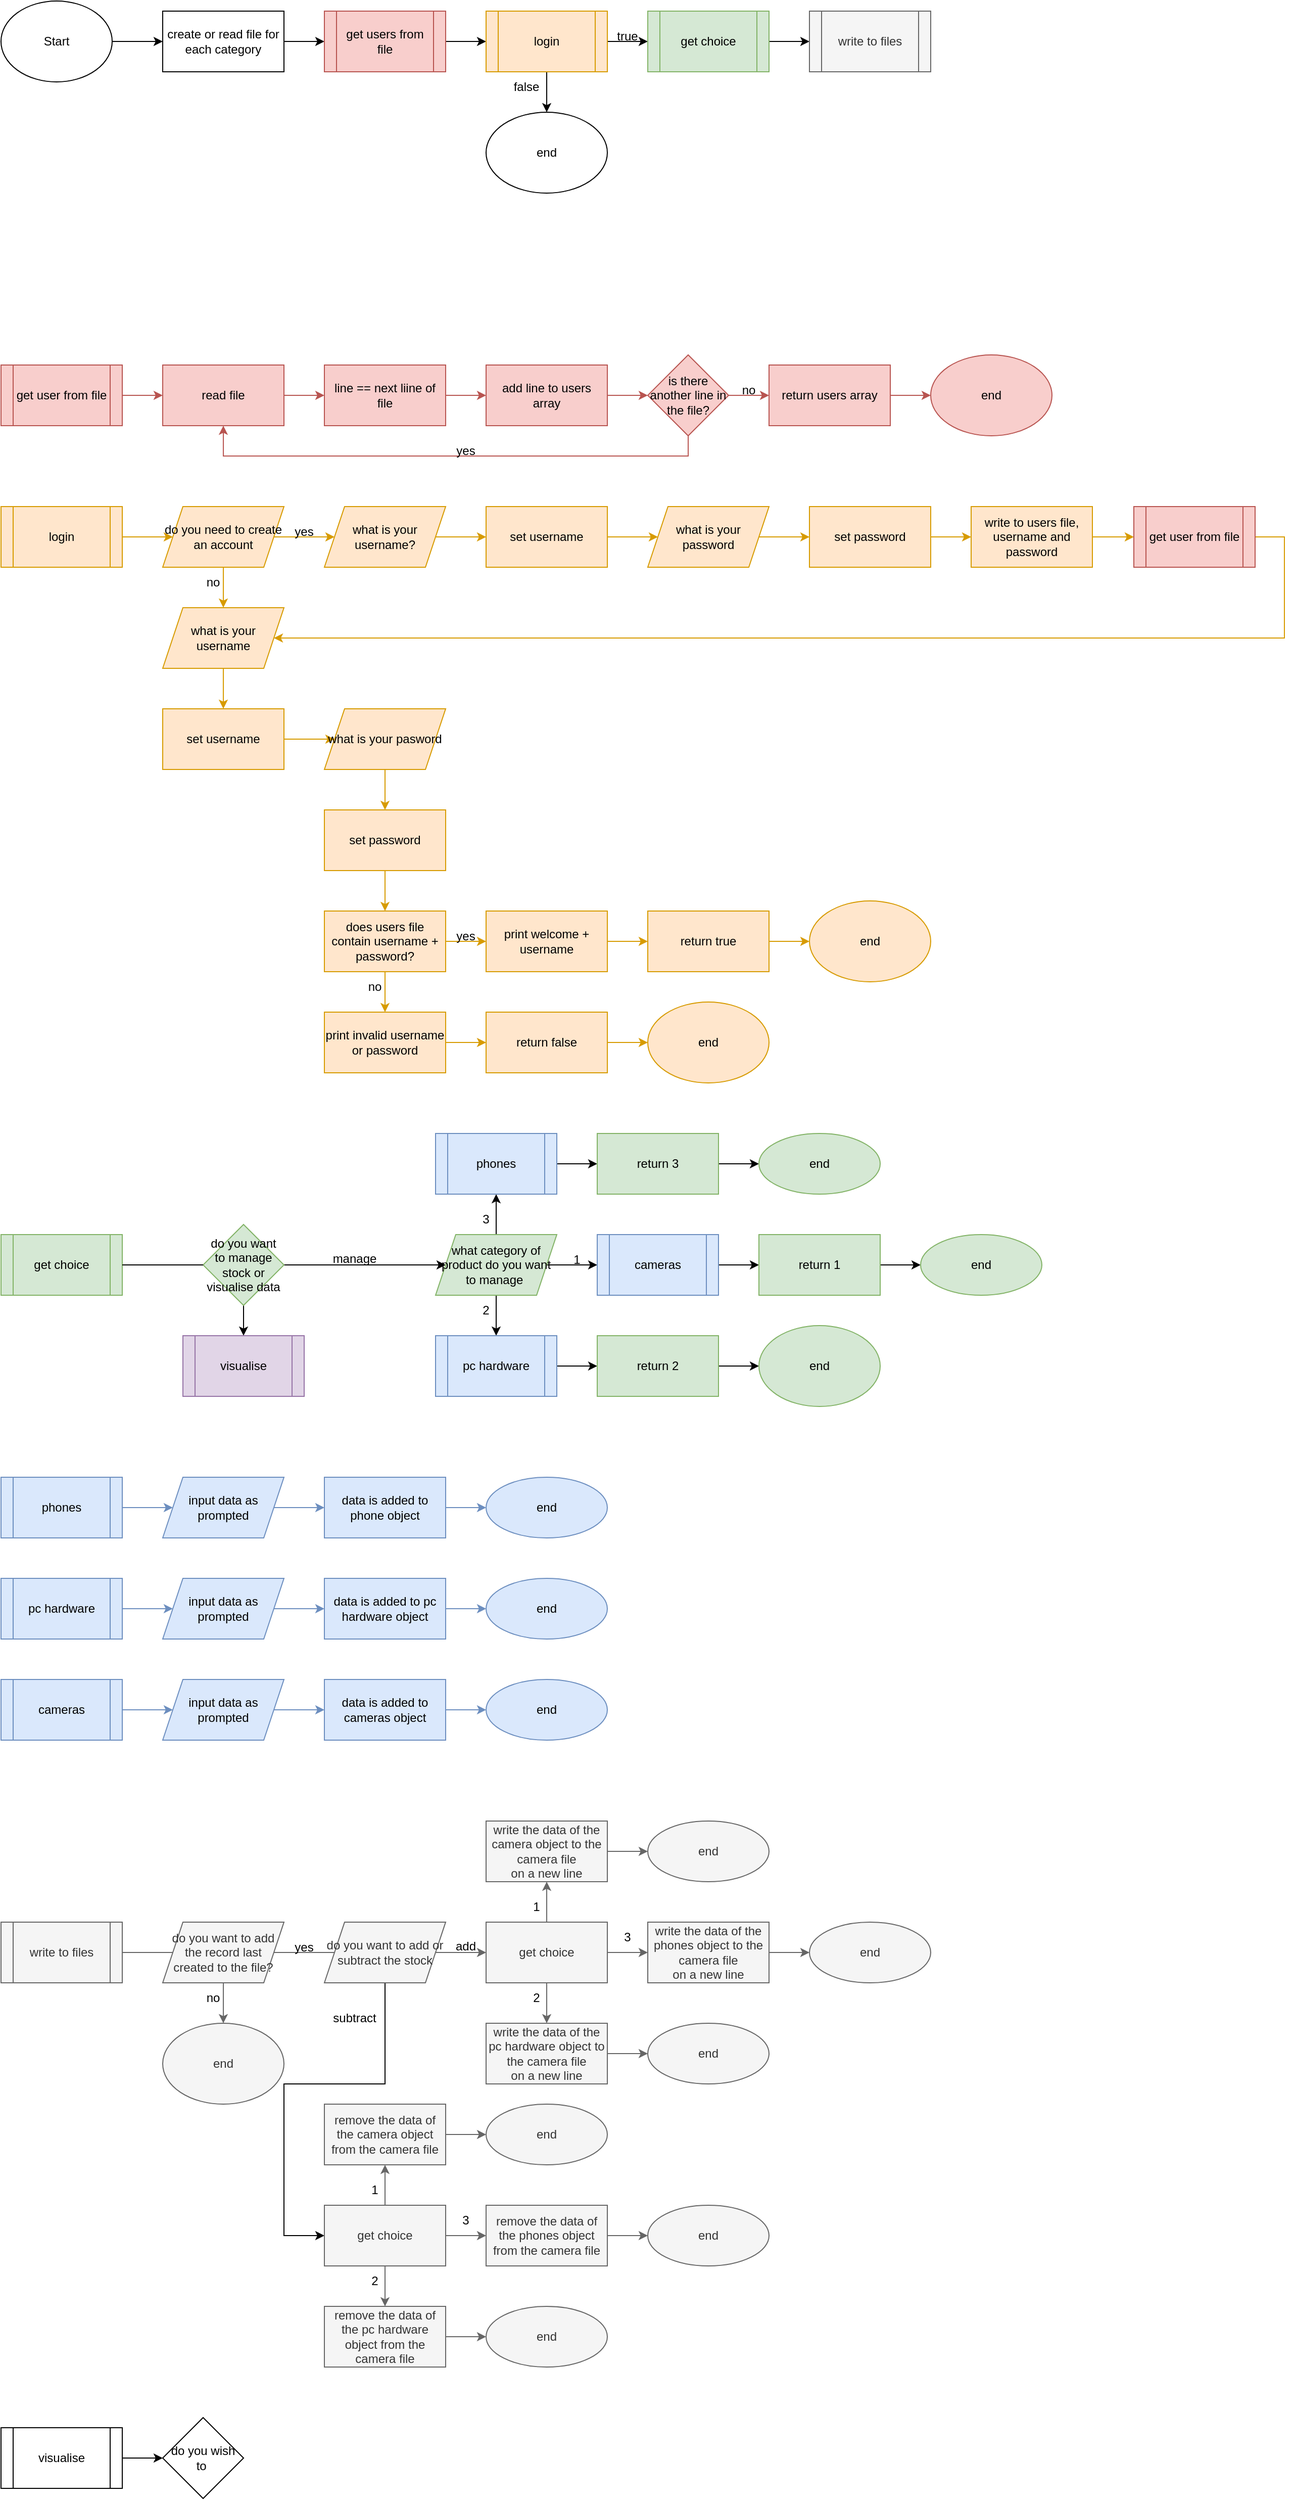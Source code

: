 <mxfile version="18.0.8" type="github">
  <diagram id="C5RBs43oDa-KdzZeNtuy" name="Page-1">
    <mxGraphModel dx="1778" dy="921" grid="1" gridSize="10" guides="1" tooltips="1" connect="1" arrows="1" fold="1" page="1" pageScale="1" pageWidth="827" pageHeight="1169" math="0" shadow="0">
      <root>
        <mxCell id="WIyWlLk6GJQsqaUBKTNV-0" />
        <mxCell id="WIyWlLk6GJQsqaUBKTNV-1" parent="WIyWlLk6GJQsqaUBKTNV-0" />
        <mxCell id="VI_tDkUgzW6t_YD8F6Dv-2" style="edgeStyle=orthogonalEdgeStyle;rounded=0;orthogonalLoop=1;jettySize=auto;html=1;entryX=0;entryY=0.5;entryDx=0;entryDy=0;" parent="WIyWlLk6GJQsqaUBKTNV-1" source="VI_tDkUgzW6t_YD8F6Dv-0" target="VI_tDkUgzW6t_YD8F6Dv-1" edge="1">
          <mxGeometry relative="1" as="geometry" />
        </mxCell>
        <mxCell id="VI_tDkUgzW6t_YD8F6Dv-0" value="Start" style="ellipse;whiteSpace=wrap;html=1;" parent="WIyWlLk6GJQsqaUBKTNV-1" vertex="1">
          <mxGeometry width="110" height="80" as="geometry" />
        </mxCell>
        <mxCell id="VI_tDkUgzW6t_YD8F6Dv-4" style="edgeStyle=orthogonalEdgeStyle;rounded=0;orthogonalLoop=1;jettySize=auto;html=1;exitX=1;exitY=0.5;exitDx=0;exitDy=0;entryX=0;entryY=0.5;entryDx=0;entryDy=0;" parent="WIyWlLk6GJQsqaUBKTNV-1" source="VI_tDkUgzW6t_YD8F6Dv-1" target="VI_tDkUgzW6t_YD8F6Dv-3" edge="1">
          <mxGeometry relative="1" as="geometry" />
        </mxCell>
        <mxCell id="VI_tDkUgzW6t_YD8F6Dv-1" value="create or read file for each category" style="rounded=0;whiteSpace=wrap;html=1;" parent="WIyWlLk6GJQsqaUBKTNV-1" vertex="1">
          <mxGeometry x="160" y="10" width="120" height="60" as="geometry" />
        </mxCell>
        <mxCell id="VI_tDkUgzW6t_YD8F6Dv-25" style="edgeStyle=orthogonalEdgeStyle;rounded=0;orthogonalLoop=1;jettySize=auto;html=1;exitX=1;exitY=0.5;exitDx=0;exitDy=0;entryX=0;entryY=0.5;entryDx=0;entryDy=0;" parent="WIyWlLk6GJQsqaUBKTNV-1" source="VI_tDkUgzW6t_YD8F6Dv-3" target="VI_tDkUgzW6t_YD8F6Dv-24" edge="1">
          <mxGeometry relative="1" as="geometry" />
        </mxCell>
        <mxCell id="VI_tDkUgzW6t_YD8F6Dv-3" value="get users from file" style="shape=process;whiteSpace=wrap;html=1;backgroundOutline=1;fillColor=#f8cecc;strokeColor=#b85450;" parent="WIyWlLk6GJQsqaUBKTNV-1" vertex="1">
          <mxGeometry x="320" y="10" width="120" height="60" as="geometry" />
        </mxCell>
        <mxCell id="VI_tDkUgzW6t_YD8F6Dv-7" style="edgeStyle=orthogonalEdgeStyle;rounded=0;orthogonalLoop=1;jettySize=auto;html=1;exitX=1;exitY=0.5;exitDx=0;exitDy=0;entryX=0;entryY=0.5;entryDx=0;entryDy=0;fillColor=#f8cecc;strokeColor=#b85450;" parent="WIyWlLk6GJQsqaUBKTNV-1" source="VI_tDkUgzW6t_YD8F6Dv-5" target="VI_tDkUgzW6t_YD8F6Dv-6" edge="1">
          <mxGeometry relative="1" as="geometry" />
        </mxCell>
        <mxCell id="VI_tDkUgzW6t_YD8F6Dv-5" value="get user from file" style="shape=process;whiteSpace=wrap;html=1;backgroundOutline=1;fillColor=#f8cecc;strokeColor=#b85450;" parent="WIyWlLk6GJQsqaUBKTNV-1" vertex="1">
          <mxGeometry y="360" width="120" height="60" as="geometry" />
        </mxCell>
        <mxCell id="VI_tDkUgzW6t_YD8F6Dv-9" style="edgeStyle=orthogonalEdgeStyle;rounded=0;orthogonalLoop=1;jettySize=auto;html=1;exitX=1;exitY=0.5;exitDx=0;exitDy=0;entryX=0;entryY=0.5;entryDx=0;entryDy=0;fillColor=#f8cecc;strokeColor=#b85450;" parent="WIyWlLk6GJQsqaUBKTNV-1" source="VI_tDkUgzW6t_YD8F6Dv-6" target="VI_tDkUgzW6t_YD8F6Dv-8" edge="1">
          <mxGeometry relative="1" as="geometry" />
        </mxCell>
        <mxCell id="VI_tDkUgzW6t_YD8F6Dv-6" value="read file" style="rounded=0;whiteSpace=wrap;html=1;fillColor=#f8cecc;strokeColor=#b85450;" parent="WIyWlLk6GJQsqaUBKTNV-1" vertex="1">
          <mxGeometry x="160" y="360" width="120" height="60" as="geometry" />
        </mxCell>
        <mxCell id="VI_tDkUgzW6t_YD8F6Dv-11" style="edgeStyle=orthogonalEdgeStyle;rounded=0;orthogonalLoop=1;jettySize=auto;html=1;exitX=1;exitY=0.5;exitDx=0;exitDy=0;entryX=0;entryY=0.5;entryDx=0;entryDy=0;fillColor=#f8cecc;strokeColor=#b85450;" parent="WIyWlLk6GJQsqaUBKTNV-1" source="VI_tDkUgzW6t_YD8F6Dv-8" target="VI_tDkUgzW6t_YD8F6Dv-10" edge="1">
          <mxGeometry relative="1" as="geometry" />
        </mxCell>
        <mxCell id="VI_tDkUgzW6t_YD8F6Dv-8" value="line == next liine of file" style="rounded=0;whiteSpace=wrap;html=1;fillColor=#f8cecc;strokeColor=#b85450;" parent="WIyWlLk6GJQsqaUBKTNV-1" vertex="1">
          <mxGeometry x="320" y="360" width="120" height="60" as="geometry" />
        </mxCell>
        <mxCell id="VI_tDkUgzW6t_YD8F6Dv-13" style="edgeStyle=orthogonalEdgeStyle;rounded=0;orthogonalLoop=1;jettySize=auto;html=1;exitX=1;exitY=0.5;exitDx=0;exitDy=0;fillColor=#f8cecc;strokeColor=#b85450;" parent="WIyWlLk6GJQsqaUBKTNV-1" source="VI_tDkUgzW6t_YD8F6Dv-10" target="VI_tDkUgzW6t_YD8F6Dv-12" edge="1">
          <mxGeometry relative="1" as="geometry" />
        </mxCell>
        <mxCell id="VI_tDkUgzW6t_YD8F6Dv-10" value="add line to users array" style="rounded=0;whiteSpace=wrap;html=1;fillColor=#f8cecc;strokeColor=#b85450;" parent="WIyWlLk6GJQsqaUBKTNV-1" vertex="1">
          <mxGeometry x="480" y="360" width="120" height="60" as="geometry" />
        </mxCell>
        <mxCell id="VI_tDkUgzW6t_YD8F6Dv-15" style="edgeStyle=orthogonalEdgeStyle;rounded=0;orthogonalLoop=1;jettySize=auto;html=1;exitX=0.5;exitY=1;exitDx=0;exitDy=0;entryX=0.5;entryY=1;entryDx=0;entryDy=0;fillColor=#f8cecc;strokeColor=#b85450;" parent="WIyWlLk6GJQsqaUBKTNV-1" source="VI_tDkUgzW6t_YD8F6Dv-12" target="VI_tDkUgzW6t_YD8F6Dv-6" edge="1">
          <mxGeometry relative="1" as="geometry" />
        </mxCell>
        <mxCell id="VI_tDkUgzW6t_YD8F6Dv-20" style="edgeStyle=orthogonalEdgeStyle;rounded=0;orthogonalLoop=1;jettySize=auto;html=1;entryX=0;entryY=0.5;entryDx=0;entryDy=0;fillColor=#f8cecc;strokeColor=#b85450;" parent="WIyWlLk6GJQsqaUBKTNV-1" source="VI_tDkUgzW6t_YD8F6Dv-12" target="VI_tDkUgzW6t_YD8F6Dv-19" edge="1">
          <mxGeometry relative="1" as="geometry" />
        </mxCell>
        <mxCell id="VI_tDkUgzW6t_YD8F6Dv-12" value="is there another line in the file?" style="rhombus;whiteSpace=wrap;html=1;fillColor=#f8cecc;strokeColor=#b85450;" parent="WIyWlLk6GJQsqaUBKTNV-1" vertex="1">
          <mxGeometry x="640" y="350" width="80" height="80" as="geometry" />
        </mxCell>
        <mxCell id="VI_tDkUgzW6t_YD8F6Dv-16" value="yes" style="text;html=1;align=center;verticalAlign=middle;whiteSpace=wrap;rounded=0;" parent="WIyWlLk6GJQsqaUBKTNV-1" vertex="1">
          <mxGeometry x="430" y="430" width="60" height="30" as="geometry" />
        </mxCell>
        <mxCell id="VI_tDkUgzW6t_YD8F6Dv-22" style="edgeStyle=orthogonalEdgeStyle;rounded=0;orthogonalLoop=1;jettySize=auto;html=1;exitX=1;exitY=0.5;exitDx=0;exitDy=0;entryX=0;entryY=0.5;entryDx=0;entryDy=0;fillColor=#f8cecc;strokeColor=#b85450;" parent="WIyWlLk6GJQsqaUBKTNV-1" source="VI_tDkUgzW6t_YD8F6Dv-19" target="VI_tDkUgzW6t_YD8F6Dv-21" edge="1">
          <mxGeometry relative="1" as="geometry" />
        </mxCell>
        <mxCell id="VI_tDkUgzW6t_YD8F6Dv-19" value="return users array" style="rounded=0;whiteSpace=wrap;html=1;fillColor=#f8cecc;strokeColor=#b85450;" parent="WIyWlLk6GJQsqaUBKTNV-1" vertex="1">
          <mxGeometry x="760" y="360" width="120" height="60" as="geometry" />
        </mxCell>
        <mxCell id="VI_tDkUgzW6t_YD8F6Dv-21" value="end" style="ellipse;whiteSpace=wrap;html=1;fillColor=#f8cecc;strokeColor=#b85450;" parent="WIyWlLk6GJQsqaUBKTNV-1" vertex="1">
          <mxGeometry x="920" y="350" width="120" height="80" as="geometry" />
        </mxCell>
        <mxCell id="VI_tDkUgzW6t_YD8F6Dv-23" value="no" style="text;html=1;align=center;verticalAlign=middle;whiteSpace=wrap;rounded=0;" parent="WIyWlLk6GJQsqaUBKTNV-1" vertex="1">
          <mxGeometry x="710" y="370" width="60" height="30" as="geometry" />
        </mxCell>
        <mxCell id="VI_tDkUgzW6t_YD8F6Dv-73" value="" style="edgeStyle=orthogonalEdgeStyle;rounded=0;orthogonalLoop=1;jettySize=auto;html=1;" parent="WIyWlLk6GJQsqaUBKTNV-1" source="VI_tDkUgzW6t_YD8F6Dv-24" target="VI_tDkUgzW6t_YD8F6Dv-72" edge="1">
          <mxGeometry relative="1" as="geometry" />
        </mxCell>
        <mxCell id="VI_tDkUgzW6t_YD8F6Dv-76" value="" style="edgeStyle=orthogonalEdgeStyle;rounded=0;orthogonalLoop=1;jettySize=auto;html=1;" parent="WIyWlLk6GJQsqaUBKTNV-1" source="VI_tDkUgzW6t_YD8F6Dv-24" target="VI_tDkUgzW6t_YD8F6Dv-75" edge="1">
          <mxGeometry relative="1" as="geometry" />
        </mxCell>
        <mxCell id="VI_tDkUgzW6t_YD8F6Dv-24" value="login" style="shape=process;whiteSpace=wrap;html=1;backgroundOutline=1;fillColor=#ffe6cc;strokeColor=#d79b00;" parent="WIyWlLk6GJQsqaUBKTNV-1" vertex="1">
          <mxGeometry x="480" y="10" width="120" height="60" as="geometry" />
        </mxCell>
        <mxCell id="VI_tDkUgzW6t_YD8F6Dv-28" style="edgeStyle=orthogonalEdgeStyle;rounded=0;orthogonalLoop=1;jettySize=auto;html=1;exitX=1;exitY=0.5;exitDx=0;exitDy=0;fillColor=#ffe6cc;strokeColor=#d79b00;" parent="WIyWlLk6GJQsqaUBKTNV-1" source="VI_tDkUgzW6t_YD8F6Dv-26" target="VI_tDkUgzW6t_YD8F6Dv-27" edge="1">
          <mxGeometry relative="1" as="geometry" />
        </mxCell>
        <mxCell id="VI_tDkUgzW6t_YD8F6Dv-26" value="login" style="shape=process;whiteSpace=wrap;html=1;backgroundOutline=1;fillColor=#ffe6cc;strokeColor=#d79b00;" parent="WIyWlLk6GJQsqaUBKTNV-1" vertex="1">
          <mxGeometry y="500" width="120" height="60" as="geometry" />
        </mxCell>
        <mxCell id="VI_tDkUgzW6t_YD8F6Dv-31" style="edgeStyle=orthogonalEdgeStyle;rounded=0;orthogonalLoop=1;jettySize=auto;html=1;exitX=1;exitY=0.5;exitDx=0;exitDy=0;fillColor=#ffe6cc;strokeColor=#d79b00;" parent="WIyWlLk6GJQsqaUBKTNV-1" source="VI_tDkUgzW6t_YD8F6Dv-27" target="VI_tDkUgzW6t_YD8F6Dv-30" edge="1">
          <mxGeometry relative="1" as="geometry" />
        </mxCell>
        <mxCell id="VI_tDkUgzW6t_YD8F6Dv-47" value="" style="edgeStyle=orthogonalEdgeStyle;rounded=0;orthogonalLoop=1;jettySize=auto;html=1;fillColor=#ffe6cc;strokeColor=#d79b00;" parent="WIyWlLk6GJQsqaUBKTNV-1" source="VI_tDkUgzW6t_YD8F6Dv-27" target="VI_tDkUgzW6t_YD8F6Dv-46" edge="1">
          <mxGeometry relative="1" as="geometry" />
        </mxCell>
        <mxCell id="VI_tDkUgzW6t_YD8F6Dv-27" value="do you need to create an account" style="shape=parallelogram;perimeter=parallelogramPerimeter;whiteSpace=wrap;html=1;fixedSize=1;fillColor=#ffe6cc;strokeColor=#d79b00;" parent="WIyWlLk6GJQsqaUBKTNV-1" vertex="1">
          <mxGeometry x="160" y="500" width="120" height="60" as="geometry" />
        </mxCell>
        <mxCell id="VI_tDkUgzW6t_YD8F6Dv-33" style="edgeStyle=orthogonalEdgeStyle;rounded=0;orthogonalLoop=1;jettySize=auto;html=1;exitX=1;exitY=0.5;exitDx=0;exitDy=0;entryX=0;entryY=0.5;entryDx=0;entryDy=0;fillColor=#ffe6cc;strokeColor=#d79b00;" parent="WIyWlLk6GJQsqaUBKTNV-1" source="VI_tDkUgzW6t_YD8F6Dv-30" target="VI_tDkUgzW6t_YD8F6Dv-32" edge="1">
          <mxGeometry relative="1" as="geometry" />
        </mxCell>
        <mxCell id="VI_tDkUgzW6t_YD8F6Dv-30" value="what is your username?" style="shape=parallelogram;perimeter=parallelogramPerimeter;whiteSpace=wrap;html=1;fixedSize=1;fillColor=#ffe6cc;strokeColor=#d79b00;" parent="WIyWlLk6GJQsqaUBKTNV-1" vertex="1">
          <mxGeometry x="320" y="500" width="120" height="60" as="geometry" />
        </mxCell>
        <mxCell id="VI_tDkUgzW6t_YD8F6Dv-35" style="edgeStyle=orthogonalEdgeStyle;rounded=0;orthogonalLoop=1;jettySize=auto;html=1;exitX=1;exitY=0.5;exitDx=0;exitDy=0;fillColor=#ffe6cc;strokeColor=#d79b00;" parent="WIyWlLk6GJQsqaUBKTNV-1" source="VI_tDkUgzW6t_YD8F6Dv-32" target="VI_tDkUgzW6t_YD8F6Dv-34" edge="1">
          <mxGeometry relative="1" as="geometry" />
        </mxCell>
        <mxCell id="VI_tDkUgzW6t_YD8F6Dv-32" value="set username" style="rounded=0;whiteSpace=wrap;html=1;fillColor=#ffe6cc;strokeColor=#d79b00;" parent="WIyWlLk6GJQsqaUBKTNV-1" vertex="1">
          <mxGeometry x="480" y="500" width="120" height="60" as="geometry" />
        </mxCell>
        <mxCell id="VI_tDkUgzW6t_YD8F6Dv-38" value="" style="edgeStyle=orthogonalEdgeStyle;rounded=0;orthogonalLoop=1;jettySize=auto;html=1;fillColor=#ffe6cc;strokeColor=#d79b00;" parent="WIyWlLk6GJQsqaUBKTNV-1" source="VI_tDkUgzW6t_YD8F6Dv-34" target="VI_tDkUgzW6t_YD8F6Dv-37" edge="1">
          <mxGeometry relative="1" as="geometry" />
        </mxCell>
        <mxCell id="VI_tDkUgzW6t_YD8F6Dv-34" value="what is your password" style="shape=parallelogram;perimeter=parallelogramPerimeter;whiteSpace=wrap;html=1;fixedSize=1;fillColor=#ffe6cc;strokeColor=#d79b00;" parent="WIyWlLk6GJQsqaUBKTNV-1" vertex="1">
          <mxGeometry x="640" y="500" width="120" height="60" as="geometry" />
        </mxCell>
        <mxCell id="VI_tDkUgzW6t_YD8F6Dv-36" value="yes" style="text;html=1;align=center;verticalAlign=middle;whiteSpace=wrap;rounded=0;" parent="WIyWlLk6GJQsqaUBKTNV-1" vertex="1">
          <mxGeometry x="270" y="510" width="60" height="30" as="geometry" />
        </mxCell>
        <mxCell id="VI_tDkUgzW6t_YD8F6Dv-40" value="" style="edgeStyle=orthogonalEdgeStyle;rounded=0;orthogonalLoop=1;jettySize=auto;html=1;fillColor=#ffe6cc;strokeColor=#d79b00;" parent="WIyWlLk6GJQsqaUBKTNV-1" source="VI_tDkUgzW6t_YD8F6Dv-37" target="VI_tDkUgzW6t_YD8F6Dv-39" edge="1">
          <mxGeometry relative="1" as="geometry" />
        </mxCell>
        <mxCell id="VI_tDkUgzW6t_YD8F6Dv-37" value="set password" style="rounded=0;whiteSpace=wrap;html=1;fillColor=#ffe6cc;strokeColor=#d79b00;" parent="WIyWlLk6GJQsqaUBKTNV-1" vertex="1">
          <mxGeometry x="800" y="500" width="120" height="60" as="geometry" />
        </mxCell>
        <mxCell id="VI_tDkUgzW6t_YD8F6Dv-42" value="" style="edgeStyle=orthogonalEdgeStyle;rounded=0;orthogonalLoop=1;jettySize=auto;html=1;fillColor=#ffe6cc;strokeColor=#d79b00;" parent="WIyWlLk6GJQsqaUBKTNV-1" source="VI_tDkUgzW6t_YD8F6Dv-39" target="VI_tDkUgzW6t_YD8F6Dv-41" edge="1">
          <mxGeometry relative="1" as="geometry" />
        </mxCell>
        <mxCell id="VI_tDkUgzW6t_YD8F6Dv-39" value="write to users file, username and password" style="rounded=0;whiteSpace=wrap;html=1;fillColor=#ffe6cc;strokeColor=#d79b00;" parent="WIyWlLk6GJQsqaUBKTNV-1" vertex="1">
          <mxGeometry x="960" y="500" width="120" height="60" as="geometry" />
        </mxCell>
        <mxCell id="VI_tDkUgzW6t_YD8F6Dv-45" value="" style="edgeStyle=orthogonalEdgeStyle;rounded=0;orthogonalLoop=1;jettySize=auto;html=1;entryX=1;entryY=0.5;entryDx=0;entryDy=0;fillColor=#ffe6cc;strokeColor=#d79b00;" parent="WIyWlLk6GJQsqaUBKTNV-1" source="VI_tDkUgzW6t_YD8F6Dv-41" target="VI_tDkUgzW6t_YD8F6Dv-46" edge="1">
          <mxGeometry relative="1" as="geometry">
            <mxPoint x="520" y="650" as="targetPoint" />
            <Array as="points">
              <mxPoint x="1270" y="530" />
              <mxPoint x="1270" y="630" />
            </Array>
          </mxGeometry>
        </mxCell>
        <mxCell id="VI_tDkUgzW6t_YD8F6Dv-41" value="get user from file" style="shape=process;whiteSpace=wrap;html=1;backgroundOutline=1;fillColor=#f8cecc;strokeColor=#b85450;" parent="WIyWlLk6GJQsqaUBKTNV-1" vertex="1">
          <mxGeometry x="1121" y="500" width="120" height="60" as="geometry" />
        </mxCell>
        <mxCell id="VI_tDkUgzW6t_YD8F6Dv-49" value="" style="edgeStyle=orthogonalEdgeStyle;rounded=0;orthogonalLoop=1;jettySize=auto;html=1;fillColor=#ffe6cc;strokeColor=#d79b00;" parent="WIyWlLk6GJQsqaUBKTNV-1" source="VI_tDkUgzW6t_YD8F6Dv-46" target="VI_tDkUgzW6t_YD8F6Dv-48" edge="1">
          <mxGeometry relative="1" as="geometry" />
        </mxCell>
        <mxCell id="VI_tDkUgzW6t_YD8F6Dv-46" value="what is your username" style="shape=parallelogram;perimeter=parallelogramPerimeter;whiteSpace=wrap;html=1;fixedSize=1;fillColor=#ffe6cc;strokeColor=#d79b00;" parent="WIyWlLk6GJQsqaUBKTNV-1" vertex="1">
          <mxGeometry x="160" y="600" width="120" height="60" as="geometry" />
        </mxCell>
        <mxCell id="VI_tDkUgzW6t_YD8F6Dv-51" value="" style="edgeStyle=orthogonalEdgeStyle;rounded=0;orthogonalLoop=1;jettySize=auto;html=1;fillColor=#ffe6cc;strokeColor=#d79b00;" parent="WIyWlLk6GJQsqaUBKTNV-1" source="VI_tDkUgzW6t_YD8F6Dv-48" target="VI_tDkUgzW6t_YD8F6Dv-50" edge="1">
          <mxGeometry relative="1" as="geometry" />
        </mxCell>
        <mxCell id="VI_tDkUgzW6t_YD8F6Dv-48" value="set username" style="rounded=0;whiteSpace=wrap;html=1;fillColor=#ffe6cc;strokeColor=#d79b00;" parent="WIyWlLk6GJQsqaUBKTNV-1" vertex="1">
          <mxGeometry x="160" y="700" width="120" height="60" as="geometry" />
        </mxCell>
        <mxCell id="VI_tDkUgzW6t_YD8F6Dv-53" value="" style="edgeStyle=orthogonalEdgeStyle;rounded=0;orthogonalLoop=1;jettySize=auto;html=1;fillColor=#ffe6cc;strokeColor=#d79b00;" parent="WIyWlLk6GJQsqaUBKTNV-1" source="VI_tDkUgzW6t_YD8F6Dv-50" target="VI_tDkUgzW6t_YD8F6Dv-52" edge="1">
          <mxGeometry relative="1" as="geometry" />
        </mxCell>
        <mxCell id="VI_tDkUgzW6t_YD8F6Dv-50" value="what is your pasword" style="shape=parallelogram;perimeter=parallelogramPerimeter;whiteSpace=wrap;html=1;fixedSize=1;fillColor=#ffe6cc;strokeColor=#d79b00;" parent="WIyWlLk6GJQsqaUBKTNV-1" vertex="1">
          <mxGeometry x="320" y="700" width="120" height="60" as="geometry" />
        </mxCell>
        <mxCell id="VI_tDkUgzW6t_YD8F6Dv-55" value="" style="edgeStyle=orthogonalEdgeStyle;rounded=0;orthogonalLoop=1;jettySize=auto;html=1;fillColor=#ffe6cc;strokeColor=#d79b00;" parent="WIyWlLk6GJQsqaUBKTNV-1" source="VI_tDkUgzW6t_YD8F6Dv-52" target="VI_tDkUgzW6t_YD8F6Dv-54" edge="1">
          <mxGeometry relative="1" as="geometry" />
        </mxCell>
        <mxCell id="VI_tDkUgzW6t_YD8F6Dv-52" value="set password" style="rounded=0;whiteSpace=wrap;html=1;fillColor=#ffe6cc;strokeColor=#d79b00;" parent="WIyWlLk6GJQsqaUBKTNV-1" vertex="1">
          <mxGeometry x="320" y="800" width="120" height="60" as="geometry" />
        </mxCell>
        <mxCell id="VI_tDkUgzW6t_YD8F6Dv-57" value="" style="edgeStyle=orthogonalEdgeStyle;rounded=0;orthogonalLoop=1;jettySize=auto;html=1;fillColor=#ffe6cc;strokeColor=#d79b00;" parent="WIyWlLk6GJQsqaUBKTNV-1" source="VI_tDkUgzW6t_YD8F6Dv-54" target="VI_tDkUgzW6t_YD8F6Dv-56" edge="1">
          <mxGeometry relative="1" as="geometry" />
        </mxCell>
        <mxCell id="VI_tDkUgzW6t_YD8F6Dv-64" value="" style="edgeStyle=orthogonalEdgeStyle;rounded=0;orthogonalLoop=1;jettySize=auto;html=1;fillColor=#ffe6cc;strokeColor=#d79b00;" parent="WIyWlLk6GJQsqaUBKTNV-1" source="VI_tDkUgzW6t_YD8F6Dv-54" target="VI_tDkUgzW6t_YD8F6Dv-63" edge="1">
          <mxGeometry relative="1" as="geometry" />
        </mxCell>
        <mxCell id="VI_tDkUgzW6t_YD8F6Dv-54" value="does users file contain username + password?" style="rounded=0;whiteSpace=wrap;html=1;fillColor=#ffe6cc;strokeColor=#d79b00;" parent="WIyWlLk6GJQsqaUBKTNV-1" vertex="1">
          <mxGeometry x="320" y="900" width="120" height="60" as="geometry" />
        </mxCell>
        <mxCell id="VI_tDkUgzW6t_YD8F6Dv-60" value="" style="edgeStyle=orthogonalEdgeStyle;rounded=0;orthogonalLoop=1;jettySize=auto;html=1;fillColor=#ffe6cc;strokeColor=#d79b00;" parent="WIyWlLk6GJQsqaUBKTNV-1" source="VI_tDkUgzW6t_YD8F6Dv-56" target="VI_tDkUgzW6t_YD8F6Dv-59" edge="1">
          <mxGeometry relative="1" as="geometry" />
        </mxCell>
        <mxCell id="VI_tDkUgzW6t_YD8F6Dv-56" value="print welcome + username" style="rounded=0;whiteSpace=wrap;html=1;fillColor=#ffe6cc;strokeColor=#d79b00;" parent="WIyWlLk6GJQsqaUBKTNV-1" vertex="1">
          <mxGeometry x="480" y="900" width="120" height="60" as="geometry" />
        </mxCell>
        <mxCell id="VI_tDkUgzW6t_YD8F6Dv-62" value="" style="edgeStyle=orthogonalEdgeStyle;rounded=0;orthogonalLoop=1;jettySize=auto;html=1;fillColor=#ffe6cc;strokeColor=#d79b00;" parent="WIyWlLk6GJQsqaUBKTNV-1" source="VI_tDkUgzW6t_YD8F6Dv-59" target="VI_tDkUgzW6t_YD8F6Dv-61" edge="1">
          <mxGeometry relative="1" as="geometry" />
        </mxCell>
        <mxCell id="VI_tDkUgzW6t_YD8F6Dv-59" value="return true" style="rounded=0;whiteSpace=wrap;html=1;fillColor=#ffe6cc;strokeColor=#d79b00;" parent="WIyWlLk6GJQsqaUBKTNV-1" vertex="1">
          <mxGeometry x="640" y="900" width="120" height="60" as="geometry" />
        </mxCell>
        <mxCell id="VI_tDkUgzW6t_YD8F6Dv-61" value="end" style="ellipse;whiteSpace=wrap;html=1;fillColor=#ffe6cc;strokeColor=#d79b00;" parent="WIyWlLk6GJQsqaUBKTNV-1" vertex="1">
          <mxGeometry x="800" y="890" width="120" height="80" as="geometry" />
        </mxCell>
        <mxCell id="VI_tDkUgzW6t_YD8F6Dv-66" value="" style="edgeStyle=orthogonalEdgeStyle;rounded=0;orthogonalLoop=1;jettySize=auto;html=1;fillColor=#ffe6cc;strokeColor=#d79b00;" parent="WIyWlLk6GJQsqaUBKTNV-1" source="VI_tDkUgzW6t_YD8F6Dv-63" target="VI_tDkUgzW6t_YD8F6Dv-65" edge="1">
          <mxGeometry relative="1" as="geometry" />
        </mxCell>
        <mxCell id="VI_tDkUgzW6t_YD8F6Dv-63" value="print invalid username or password" style="rounded=0;whiteSpace=wrap;html=1;fillColor=#ffe6cc;strokeColor=#d79b00;" parent="WIyWlLk6GJQsqaUBKTNV-1" vertex="1">
          <mxGeometry x="320" y="1000" width="120" height="60" as="geometry" />
        </mxCell>
        <mxCell id="VI_tDkUgzW6t_YD8F6Dv-68" value="" style="edgeStyle=orthogonalEdgeStyle;rounded=0;orthogonalLoop=1;jettySize=auto;html=1;fillColor=#ffe6cc;strokeColor=#d79b00;" parent="WIyWlLk6GJQsqaUBKTNV-1" source="VI_tDkUgzW6t_YD8F6Dv-65" target="VI_tDkUgzW6t_YD8F6Dv-67" edge="1">
          <mxGeometry relative="1" as="geometry" />
        </mxCell>
        <mxCell id="VI_tDkUgzW6t_YD8F6Dv-65" value="return false" style="rounded=0;whiteSpace=wrap;html=1;fillColor=#ffe6cc;strokeColor=#d79b00;" parent="WIyWlLk6GJQsqaUBKTNV-1" vertex="1">
          <mxGeometry x="480" y="1000" width="120" height="60" as="geometry" />
        </mxCell>
        <mxCell id="VI_tDkUgzW6t_YD8F6Dv-67" value="end" style="ellipse;whiteSpace=wrap;html=1;fillColor=#ffe6cc;strokeColor=#d79b00;" parent="WIyWlLk6GJQsqaUBKTNV-1" vertex="1">
          <mxGeometry x="640" y="990" width="120" height="80" as="geometry" />
        </mxCell>
        <mxCell id="VI_tDkUgzW6t_YD8F6Dv-69" value="no" style="text;html=1;align=center;verticalAlign=middle;whiteSpace=wrap;rounded=0;" parent="WIyWlLk6GJQsqaUBKTNV-1" vertex="1">
          <mxGeometry x="180" y="560" width="60" height="30" as="geometry" />
        </mxCell>
        <mxCell id="VI_tDkUgzW6t_YD8F6Dv-70" value="yes" style="text;html=1;align=center;verticalAlign=middle;whiteSpace=wrap;rounded=0;" parent="WIyWlLk6GJQsqaUBKTNV-1" vertex="1">
          <mxGeometry x="430" y="910" width="60" height="30" as="geometry" />
        </mxCell>
        <mxCell id="VI_tDkUgzW6t_YD8F6Dv-71" value="no" style="text;html=1;align=center;verticalAlign=middle;whiteSpace=wrap;rounded=0;" parent="WIyWlLk6GJQsqaUBKTNV-1" vertex="1">
          <mxGeometry x="340" y="960" width="60" height="30" as="geometry" />
        </mxCell>
        <mxCell id="VI_tDkUgzW6t_YD8F6Dv-128" value="" style="edgeStyle=orthogonalEdgeStyle;rounded=0;orthogonalLoop=1;jettySize=auto;html=1;" parent="WIyWlLk6GJQsqaUBKTNV-1" source="VI_tDkUgzW6t_YD8F6Dv-72" target="VI_tDkUgzW6t_YD8F6Dv-127" edge="1">
          <mxGeometry relative="1" as="geometry" />
        </mxCell>
        <mxCell id="VI_tDkUgzW6t_YD8F6Dv-72" value="get choice" style="shape=process;whiteSpace=wrap;html=1;backgroundOutline=1;fillColor=#d5e8d4;strokeColor=#82b366;" parent="WIyWlLk6GJQsqaUBKTNV-1" vertex="1">
          <mxGeometry x="640" y="10" width="120" height="60" as="geometry" />
        </mxCell>
        <mxCell id="VI_tDkUgzW6t_YD8F6Dv-75" value="end" style="ellipse;whiteSpace=wrap;html=1;" parent="WIyWlLk6GJQsqaUBKTNV-1" vertex="1">
          <mxGeometry x="480" y="110" width="120" height="80" as="geometry" />
        </mxCell>
        <mxCell id="VI_tDkUgzW6t_YD8F6Dv-77" value="false" style="text;html=1;strokeColor=none;fillColor=none;align=center;verticalAlign=middle;whiteSpace=wrap;rounded=0;" parent="WIyWlLk6GJQsqaUBKTNV-1" vertex="1">
          <mxGeometry x="490" y="70" width="60" height="30" as="geometry" />
        </mxCell>
        <mxCell id="VI_tDkUgzW6t_YD8F6Dv-79" value="true" style="text;html=1;strokeColor=none;fillColor=none;align=center;verticalAlign=middle;whiteSpace=wrap;rounded=0;" parent="WIyWlLk6GJQsqaUBKTNV-1" vertex="1">
          <mxGeometry x="590" y="20" width="60" height="30" as="geometry" />
        </mxCell>
        <mxCell id="VI_tDkUgzW6t_YD8F6Dv-82" value="" style="edgeStyle=orthogonalEdgeStyle;rounded=0;orthogonalLoop=1;jettySize=auto;html=1;startArrow=none;" parent="WIyWlLk6GJQsqaUBKTNV-1" source="hmivGs_bVHkpQ192sONv-41" target="VI_tDkUgzW6t_YD8F6Dv-81" edge="1">
          <mxGeometry relative="1" as="geometry" />
        </mxCell>
        <mxCell id="VI_tDkUgzW6t_YD8F6Dv-80" value="get choice" style="shape=process;whiteSpace=wrap;html=1;backgroundOutline=1;fillColor=#d5e8d4;strokeColor=#82b366;" parent="WIyWlLk6GJQsqaUBKTNV-1" vertex="1">
          <mxGeometry y="1220" width="120" height="60" as="geometry" />
        </mxCell>
        <mxCell id="VI_tDkUgzW6t_YD8F6Dv-84" value="" style="edgeStyle=orthogonalEdgeStyle;rounded=0;orthogonalLoop=1;jettySize=auto;html=1;" parent="WIyWlLk6GJQsqaUBKTNV-1" source="VI_tDkUgzW6t_YD8F6Dv-81" target="VI_tDkUgzW6t_YD8F6Dv-83" edge="1">
          <mxGeometry relative="1" as="geometry" />
        </mxCell>
        <mxCell id="VI_tDkUgzW6t_YD8F6Dv-86" value="" style="edgeStyle=orthogonalEdgeStyle;rounded=0;orthogonalLoop=1;jettySize=auto;html=1;" parent="WIyWlLk6GJQsqaUBKTNV-1" source="VI_tDkUgzW6t_YD8F6Dv-81" target="VI_tDkUgzW6t_YD8F6Dv-85" edge="1">
          <mxGeometry relative="1" as="geometry" />
        </mxCell>
        <mxCell id="VI_tDkUgzW6t_YD8F6Dv-88" value="" style="edgeStyle=orthogonalEdgeStyle;rounded=0;orthogonalLoop=1;jettySize=auto;html=1;" parent="WIyWlLk6GJQsqaUBKTNV-1" source="VI_tDkUgzW6t_YD8F6Dv-81" target="VI_tDkUgzW6t_YD8F6Dv-87" edge="1">
          <mxGeometry relative="1" as="geometry" />
        </mxCell>
        <mxCell id="VI_tDkUgzW6t_YD8F6Dv-81" value="what category of product do you want to manage&amp;nbsp;" style="shape=parallelogram;perimeter=parallelogramPerimeter;whiteSpace=wrap;html=1;fixedSize=1;fillColor=#d5e8d4;strokeColor=#82b366;" parent="WIyWlLk6GJQsqaUBKTNV-1" vertex="1">
          <mxGeometry x="430" y="1220" width="120" height="60" as="geometry" />
        </mxCell>
        <mxCell id="VI_tDkUgzW6t_YD8F6Dv-95" value="" style="edgeStyle=orthogonalEdgeStyle;rounded=0;orthogonalLoop=1;jettySize=auto;html=1;" parent="WIyWlLk6GJQsqaUBKTNV-1" source="VI_tDkUgzW6t_YD8F6Dv-83" target="VI_tDkUgzW6t_YD8F6Dv-94" edge="1">
          <mxGeometry relative="1" as="geometry" />
        </mxCell>
        <mxCell id="VI_tDkUgzW6t_YD8F6Dv-83" value="cameras" style="shape=process;whiteSpace=wrap;html=1;backgroundOutline=1;fillColor=#dae8fc;strokeColor=#6c8ebf;" parent="WIyWlLk6GJQsqaUBKTNV-1" vertex="1">
          <mxGeometry x="590" y="1220" width="120" height="60" as="geometry" />
        </mxCell>
        <mxCell id="VI_tDkUgzW6t_YD8F6Dv-97" value="" style="edgeStyle=orthogonalEdgeStyle;rounded=0;orthogonalLoop=1;jettySize=auto;html=1;" parent="WIyWlLk6GJQsqaUBKTNV-1" source="VI_tDkUgzW6t_YD8F6Dv-85" target="VI_tDkUgzW6t_YD8F6Dv-96" edge="1">
          <mxGeometry relative="1" as="geometry" />
        </mxCell>
        <mxCell id="VI_tDkUgzW6t_YD8F6Dv-85" value="pc hardware" style="shape=process;whiteSpace=wrap;html=1;backgroundOutline=1;fillColor=#dae8fc;strokeColor=#6c8ebf;" parent="WIyWlLk6GJQsqaUBKTNV-1" vertex="1">
          <mxGeometry x="430" y="1320" width="120" height="60" as="geometry" />
        </mxCell>
        <mxCell id="VI_tDkUgzW6t_YD8F6Dv-93" value="" style="edgeStyle=orthogonalEdgeStyle;rounded=0;orthogonalLoop=1;jettySize=auto;html=1;" parent="WIyWlLk6GJQsqaUBKTNV-1" source="VI_tDkUgzW6t_YD8F6Dv-87" target="VI_tDkUgzW6t_YD8F6Dv-92" edge="1">
          <mxGeometry relative="1" as="geometry" />
        </mxCell>
        <mxCell id="VI_tDkUgzW6t_YD8F6Dv-87" value="phones" style="shape=process;whiteSpace=wrap;html=1;backgroundOutline=1;fillColor=#dae8fc;strokeColor=#6c8ebf;" parent="WIyWlLk6GJQsqaUBKTNV-1" vertex="1">
          <mxGeometry x="430" y="1120" width="120" height="60" as="geometry" />
        </mxCell>
        <mxCell id="VI_tDkUgzW6t_YD8F6Dv-89" value="1" style="text;html=1;strokeColor=none;fillColor=none;align=center;verticalAlign=middle;whiteSpace=wrap;rounded=0;" parent="WIyWlLk6GJQsqaUBKTNV-1" vertex="1">
          <mxGeometry x="540" y="1230" width="60" height="30" as="geometry" />
        </mxCell>
        <mxCell id="VI_tDkUgzW6t_YD8F6Dv-90" value="2" style="text;html=1;strokeColor=none;fillColor=none;align=center;verticalAlign=middle;whiteSpace=wrap;rounded=0;" parent="WIyWlLk6GJQsqaUBKTNV-1" vertex="1">
          <mxGeometry x="450" y="1280" width="60" height="30" as="geometry" />
        </mxCell>
        <mxCell id="VI_tDkUgzW6t_YD8F6Dv-91" value="3" style="text;html=1;strokeColor=none;fillColor=none;align=center;verticalAlign=middle;whiteSpace=wrap;rounded=0;" parent="WIyWlLk6GJQsqaUBKTNV-1" vertex="1">
          <mxGeometry x="450" y="1190" width="60" height="30" as="geometry" />
        </mxCell>
        <mxCell id="VI_tDkUgzW6t_YD8F6Dv-99" value="" style="edgeStyle=orthogonalEdgeStyle;rounded=0;orthogonalLoop=1;jettySize=auto;html=1;" parent="WIyWlLk6GJQsqaUBKTNV-1" source="VI_tDkUgzW6t_YD8F6Dv-92" target="VI_tDkUgzW6t_YD8F6Dv-98" edge="1">
          <mxGeometry relative="1" as="geometry" />
        </mxCell>
        <mxCell id="VI_tDkUgzW6t_YD8F6Dv-92" value="return 3" style="rounded=0;whiteSpace=wrap;html=1;fillColor=#d5e8d4;strokeColor=#82b366;" parent="WIyWlLk6GJQsqaUBKTNV-1" vertex="1">
          <mxGeometry x="590" y="1120" width="120" height="60" as="geometry" />
        </mxCell>
        <mxCell id="VI_tDkUgzW6t_YD8F6Dv-101" value="" style="edgeStyle=orthogonalEdgeStyle;rounded=0;orthogonalLoop=1;jettySize=auto;html=1;" parent="WIyWlLk6GJQsqaUBKTNV-1" source="VI_tDkUgzW6t_YD8F6Dv-94" target="VI_tDkUgzW6t_YD8F6Dv-100" edge="1">
          <mxGeometry relative="1" as="geometry" />
        </mxCell>
        <mxCell id="VI_tDkUgzW6t_YD8F6Dv-94" value="return 1" style="whiteSpace=wrap;html=1;fillColor=#d5e8d4;strokeColor=#82b366;" parent="WIyWlLk6GJQsqaUBKTNV-1" vertex="1">
          <mxGeometry x="750" y="1220" width="120" height="60" as="geometry" />
        </mxCell>
        <mxCell id="VI_tDkUgzW6t_YD8F6Dv-103" value="" style="edgeStyle=orthogonalEdgeStyle;rounded=0;orthogonalLoop=1;jettySize=auto;html=1;" parent="WIyWlLk6GJQsqaUBKTNV-1" source="VI_tDkUgzW6t_YD8F6Dv-96" target="VI_tDkUgzW6t_YD8F6Dv-102" edge="1">
          <mxGeometry relative="1" as="geometry" />
        </mxCell>
        <mxCell id="VI_tDkUgzW6t_YD8F6Dv-96" value="return 2" style="whiteSpace=wrap;html=1;fillColor=#d5e8d4;strokeColor=#82b366;" parent="WIyWlLk6GJQsqaUBKTNV-1" vertex="1">
          <mxGeometry x="590" y="1320" width="120" height="60" as="geometry" />
        </mxCell>
        <mxCell id="VI_tDkUgzW6t_YD8F6Dv-98" value="end" style="ellipse;whiteSpace=wrap;html=1;rounded=0;fillColor=#d5e8d4;strokeColor=#82b366;" parent="WIyWlLk6GJQsqaUBKTNV-1" vertex="1">
          <mxGeometry x="750" y="1120" width="120" height="60" as="geometry" />
        </mxCell>
        <mxCell id="VI_tDkUgzW6t_YD8F6Dv-100" value="end" style="ellipse;whiteSpace=wrap;html=1;fillColor=#d5e8d4;strokeColor=#82b366;" parent="WIyWlLk6GJQsqaUBKTNV-1" vertex="1">
          <mxGeometry x="910" y="1220" width="120" height="60" as="geometry" />
        </mxCell>
        <mxCell id="VI_tDkUgzW6t_YD8F6Dv-102" value="end" style="ellipse;whiteSpace=wrap;html=1;fillColor=#d5e8d4;strokeColor=#82b366;" parent="WIyWlLk6GJQsqaUBKTNV-1" vertex="1">
          <mxGeometry x="750" y="1310" width="120" height="80" as="geometry" />
        </mxCell>
        <mxCell id="VI_tDkUgzW6t_YD8F6Dv-107" value="" style="edgeStyle=orthogonalEdgeStyle;rounded=0;orthogonalLoop=1;jettySize=auto;html=1;fillColor=#dae8fc;strokeColor=#6c8ebf;" parent="WIyWlLk6GJQsqaUBKTNV-1" source="VI_tDkUgzW6t_YD8F6Dv-104" target="VI_tDkUgzW6t_YD8F6Dv-106" edge="1">
          <mxGeometry relative="1" as="geometry" />
        </mxCell>
        <mxCell id="VI_tDkUgzW6t_YD8F6Dv-104" value="phones" style="shape=process;whiteSpace=wrap;html=1;backgroundOutline=1;fillColor=#dae8fc;strokeColor=#6c8ebf;" parent="WIyWlLk6GJQsqaUBKTNV-1" vertex="1">
          <mxGeometry y="1460" width="120" height="60" as="geometry" />
        </mxCell>
        <mxCell id="VI_tDkUgzW6t_YD8F6Dv-109" value="" style="edgeStyle=orthogonalEdgeStyle;rounded=0;orthogonalLoop=1;jettySize=auto;html=1;fillColor=#dae8fc;strokeColor=#6c8ebf;" parent="WIyWlLk6GJQsqaUBKTNV-1" source="VI_tDkUgzW6t_YD8F6Dv-106" target="VI_tDkUgzW6t_YD8F6Dv-108" edge="1">
          <mxGeometry relative="1" as="geometry" />
        </mxCell>
        <mxCell id="VI_tDkUgzW6t_YD8F6Dv-106" value="input data as prompted" style="shape=parallelogram;perimeter=parallelogramPerimeter;whiteSpace=wrap;html=1;fixedSize=1;fillColor=#dae8fc;strokeColor=#6c8ebf;" parent="WIyWlLk6GJQsqaUBKTNV-1" vertex="1">
          <mxGeometry x="160" y="1460" width="120" height="60" as="geometry" />
        </mxCell>
        <mxCell id="VI_tDkUgzW6t_YD8F6Dv-112" value="" style="edgeStyle=orthogonalEdgeStyle;rounded=0;orthogonalLoop=1;jettySize=auto;html=1;fillColor=#dae8fc;strokeColor=#6c8ebf;" parent="WIyWlLk6GJQsqaUBKTNV-1" source="VI_tDkUgzW6t_YD8F6Dv-108" target="VI_tDkUgzW6t_YD8F6Dv-111" edge="1">
          <mxGeometry relative="1" as="geometry" />
        </mxCell>
        <mxCell id="VI_tDkUgzW6t_YD8F6Dv-108" value="data is added to phone object" style="whiteSpace=wrap;html=1;fillColor=#dae8fc;strokeColor=#6c8ebf;" parent="WIyWlLk6GJQsqaUBKTNV-1" vertex="1">
          <mxGeometry x="320" y="1460" width="120" height="60" as="geometry" />
        </mxCell>
        <mxCell id="VI_tDkUgzW6t_YD8F6Dv-111" value="end" style="ellipse;whiteSpace=wrap;html=1;fillColor=#dae8fc;strokeColor=#6c8ebf;" parent="WIyWlLk6GJQsqaUBKTNV-1" vertex="1">
          <mxGeometry x="480" y="1460" width="120" height="60" as="geometry" />
        </mxCell>
        <mxCell id="VI_tDkUgzW6t_YD8F6Dv-113" value="" style="edgeStyle=orthogonalEdgeStyle;rounded=0;orthogonalLoop=1;jettySize=auto;html=1;fillColor=#dae8fc;strokeColor=#6c8ebf;" parent="WIyWlLk6GJQsqaUBKTNV-1" source="VI_tDkUgzW6t_YD8F6Dv-114" target="VI_tDkUgzW6t_YD8F6Dv-116" edge="1">
          <mxGeometry relative="1" as="geometry" />
        </mxCell>
        <mxCell id="VI_tDkUgzW6t_YD8F6Dv-114" value="pc hardware" style="shape=process;whiteSpace=wrap;html=1;backgroundOutline=1;fillColor=#dae8fc;strokeColor=#6c8ebf;" parent="WIyWlLk6GJQsqaUBKTNV-1" vertex="1">
          <mxGeometry y="1560" width="120" height="60" as="geometry" />
        </mxCell>
        <mxCell id="VI_tDkUgzW6t_YD8F6Dv-115" value="" style="edgeStyle=orthogonalEdgeStyle;rounded=0;orthogonalLoop=1;jettySize=auto;html=1;fillColor=#dae8fc;strokeColor=#6c8ebf;" parent="WIyWlLk6GJQsqaUBKTNV-1" source="VI_tDkUgzW6t_YD8F6Dv-116" target="VI_tDkUgzW6t_YD8F6Dv-118" edge="1">
          <mxGeometry relative="1" as="geometry" />
        </mxCell>
        <mxCell id="VI_tDkUgzW6t_YD8F6Dv-116" value="input data as prompted" style="shape=parallelogram;perimeter=parallelogramPerimeter;whiteSpace=wrap;html=1;fixedSize=1;fillColor=#dae8fc;strokeColor=#6c8ebf;" parent="WIyWlLk6GJQsqaUBKTNV-1" vertex="1">
          <mxGeometry x="160" y="1560" width="120" height="60" as="geometry" />
        </mxCell>
        <mxCell id="VI_tDkUgzW6t_YD8F6Dv-117" value="" style="edgeStyle=orthogonalEdgeStyle;rounded=0;orthogonalLoop=1;jettySize=auto;html=1;fillColor=#dae8fc;strokeColor=#6c8ebf;" parent="WIyWlLk6GJQsqaUBKTNV-1" source="VI_tDkUgzW6t_YD8F6Dv-118" target="VI_tDkUgzW6t_YD8F6Dv-119" edge="1">
          <mxGeometry relative="1" as="geometry" />
        </mxCell>
        <mxCell id="VI_tDkUgzW6t_YD8F6Dv-118" value="data is added to pc hardware object" style="whiteSpace=wrap;html=1;fillColor=#dae8fc;strokeColor=#6c8ebf;" parent="WIyWlLk6GJQsqaUBKTNV-1" vertex="1">
          <mxGeometry x="320" y="1560" width="120" height="60" as="geometry" />
        </mxCell>
        <mxCell id="VI_tDkUgzW6t_YD8F6Dv-119" value="end" style="ellipse;whiteSpace=wrap;html=1;fillColor=#dae8fc;strokeColor=#6c8ebf;" parent="WIyWlLk6GJQsqaUBKTNV-1" vertex="1">
          <mxGeometry x="480" y="1560" width="120" height="60" as="geometry" />
        </mxCell>
        <mxCell id="VI_tDkUgzW6t_YD8F6Dv-120" value="" style="edgeStyle=orthogonalEdgeStyle;rounded=0;orthogonalLoop=1;jettySize=auto;html=1;fillColor=#dae8fc;strokeColor=#6c8ebf;" parent="WIyWlLk6GJQsqaUBKTNV-1" source="VI_tDkUgzW6t_YD8F6Dv-121" target="VI_tDkUgzW6t_YD8F6Dv-123" edge="1">
          <mxGeometry relative="1" as="geometry" />
        </mxCell>
        <mxCell id="VI_tDkUgzW6t_YD8F6Dv-121" value="cameras" style="shape=process;whiteSpace=wrap;html=1;backgroundOutline=1;fillColor=#dae8fc;strokeColor=#6c8ebf;" parent="WIyWlLk6GJQsqaUBKTNV-1" vertex="1">
          <mxGeometry y="1660" width="120" height="60" as="geometry" />
        </mxCell>
        <mxCell id="VI_tDkUgzW6t_YD8F6Dv-122" value="" style="edgeStyle=orthogonalEdgeStyle;rounded=0;orthogonalLoop=1;jettySize=auto;html=1;fillColor=#dae8fc;strokeColor=#6c8ebf;" parent="WIyWlLk6GJQsqaUBKTNV-1" source="VI_tDkUgzW6t_YD8F6Dv-123" target="VI_tDkUgzW6t_YD8F6Dv-125" edge="1">
          <mxGeometry relative="1" as="geometry" />
        </mxCell>
        <mxCell id="VI_tDkUgzW6t_YD8F6Dv-123" value="input data as prompted" style="shape=parallelogram;perimeter=parallelogramPerimeter;whiteSpace=wrap;html=1;fixedSize=1;fillColor=#dae8fc;strokeColor=#6c8ebf;" parent="WIyWlLk6GJQsqaUBKTNV-1" vertex="1">
          <mxGeometry x="160" y="1660" width="120" height="60" as="geometry" />
        </mxCell>
        <mxCell id="VI_tDkUgzW6t_YD8F6Dv-124" value="" style="edgeStyle=orthogonalEdgeStyle;rounded=0;orthogonalLoop=1;jettySize=auto;html=1;fillColor=#dae8fc;strokeColor=#6c8ebf;" parent="WIyWlLk6GJQsqaUBKTNV-1" source="VI_tDkUgzW6t_YD8F6Dv-125" target="VI_tDkUgzW6t_YD8F6Dv-126" edge="1">
          <mxGeometry relative="1" as="geometry" />
        </mxCell>
        <mxCell id="VI_tDkUgzW6t_YD8F6Dv-125" value="data is added to cameras object" style="whiteSpace=wrap;html=1;fillColor=#dae8fc;strokeColor=#6c8ebf;" parent="WIyWlLk6GJQsqaUBKTNV-1" vertex="1">
          <mxGeometry x="320" y="1660" width="120" height="60" as="geometry" />
        </mxCell>
        <mxCell id="VI_tDkUgzW6t_YD8F6Dv-126" value="end" style="ellipse;whiteSpace=wrap;html=1;fillColor=#dae8fc;strokeColor=#6c8ebf;" parent="WIyWlLk6GJQsqaUBKTNV-1" vertex="1">
          <mxGeometry x="480" y="1660" width="120" height="60" as="geometry" />
        </mxCell>
        <mxCell id="VI_tDkUgzW6t_YD8F6Dv-127" value="write to files" style="shape=process;whiteSpace=wrap;html=1;backgroundOutline=1;fillColor=#f5f5f5;fontColor=#333333;strokeColor=#666666;" parent="WIyWlLk6GJQsqaUBKTNV-1" vertex="1">
          <mxGeometry x="800" y="10" width="120" height="60" as="geometry" />
        </mxCell>
        <mxCell id="VI_tDkUgzW6t_YD8F6Dv-131" value="" style="edgeStyle=orthogonalEdgeStyle;rounded=0;orthogonalLoop=1;jettySize=auto;html=1;fillColor=#f5f5f5;strokeColor=#666666;" parent="WIyWlLk6GJQsqaUBKTNV-1" source="VI_tDkUgzW6t_YD8F6Dv-129" target="VI_tDkUgzW6t_YD8F6Dv-130" edge="1">
          <mxGeometry relative="1" as="geometry" />
        </mxCell>
        <mxCell id="VI_tDkUgzW6t_YD8F6Dv-129" value="write to files" style="shape=process;whiteSpace=wrap;html=1;backgroundOutline=1;fillColor=#f5f5f5;fontColor=#333333;strokeColor=#666666;" parent="WIyWlLk6GJQsqaUBKTNV-1" vertex="1">
          <mxGeometry y="1900" width="120" height="60" as="geometry" />
        </mxCell>
        <mxCell id="hmivGs_bVHkpQ192sONv-1" value="" style="edgeStyle=orthogonalEdgeStyle;rounded=0;orthogonalLoop=1;jettySize=auto;html=1;fillColor=#f5f5f5;strokeColor=#666666;" edge="1" parent="WIyWlLk6GJQsqaUBKTNV-1" source="VI_tDkUgzW6t_YD8F6Dv-130" target="hmivGs_bVHkpQ192sONv-0">
          <mxGeometry relative="1" as="geometry" />
        </mxCell>
        <mxCell id="hmivGs_bVHkpQ192sONv-5" value="" style="edgeStyle=orthogonalEdgeStyle;rounded=0;orthogonalLoop=1;jettySize=auto;html=1;fillColor=#f5f5f5;strokeColor=#666666;" edge="1" parent="WIyWlLk6GJQsqaUBKTNV-1" source="VI_tDkUgzW6t_YD8F6Dv-130" target="hmivGs_bVHkpQ192sONv-4">
          <mxGeometry relative="1" as="geometry" />
        </mxCell>
        <mxCell id="hmivGs_bVHkpQ192sONv-7" value="" style="edgeStyle=orthogonalEdgeStyle;rounded=0;orthogonalLoop=1;jettySize=auto;html=1;fillColor=#f5f5f5;strokeColor=#666666;" edge="1" parent="WIyWlLk6GJQsqaUBKTNV-1" source="VI_tDkUgzW6t_YD8F6Dv-130" target="hmivGs_bVHkpQ192sONv-6">
          <mxGeometry relative="1" as="geometry" />
        </mxCell>
        <mxCell id="VI_tDkUgzW6t_YD8F6Dv-130" value="get choice" style="rounded=0;whiteSpace=wrap;html=1;fillColor=#f5f5f5;fontColor=#333333;strokeColor=#666666;" parent="WIyWlLk6GJQsqaUBKTNV-1" vertex="1">
          <mxGeometry x="480" y="1900" width="120" height="60" as="geometry" />
        </mxCell>
        <mxCell id="hmivGs_bVHkpQ192sONv-15" value="" style="edgeStyle=orthogonalEdgeStyle;rounded=0;orthogonalLoop=1;jettySize=auto;html=1;fillColor=#f5f5f5;strokeColor=#666666;" edge="1" parent="WIyWlLk6GJQsqaUBKTNV-1" source="hmivGs_bVHkpQ192sONv-0" target="hmivGs_bVHkpQ192sONv-14">
          <mxGeometry relative="1" as="geometry" />
        </mxCell>
        <mxCell id="hmivGs_bVHkpQ192sONv-0" value="write the data of the camera object to the camera file&lt;br&gt;on a new line" style="rounded=0;whiteSpace=wrap;html=1;fillColor=#f5f5f5;fontColor=#333333;strokeColor=#666666;" vertex="1" parent="WIyWlLk6GJQsqaUBKTNV-1">
          <mxGeometry x="480" y="1800" width="120" height="60" as="geometry" />
        </mxCell>
        <mxCell id="hmivGs_bVHkpQ192sONv-2" value="1" style="text;html=1;align=center;verticalAlign=middle;whiteSpace=wrap;rounded=0;" vertex="1" parent="WIyWlLk6GJQsqaUBKTNV-1">
          <mxGeometry x="500" y="1870" width="60" height="30" as="geometry" />
        </mxCell>
        <mxCell id="hmivGs_bVHkpQ192sONv-17" value="" style="edgeStyle=orthogonalEdgeStyle;rounded=0;orthogonalLoop=1;jettySize=auto;html=1;fillColor=#f5f5f5;strokeColor=#666666;" edge="1" parent="WIyWlLk6GJQsqaUBKTNV-1" source="hmivGs_bVHkpQ192sONv-3" target="hmivGs_bVHkpQ192sONv-16">
          <mxGeometry relative="1" as="geometry" />
        </mxCell>
        <mxCell id="hmivGs_bVHkpQ192sONv-3" value="do you want to add the record last created to the file?" style="shape=parallelogram;perimeter=parallelogramPerimeter;whiteSpace=wrap;html=1;fixedSize=1;fillColor=#f5f5f5;fontColor=#333333;strokeColor=#666666;" vertex="1" parent="WIyWlLk6GJQsqaUBKTNV-1">
          <mxGeometry x="160" y="1900" width="120" height="60" as="geometry" />
        </mxCell>
        <mxCell id="hmivGs_bVHkpQ192sONv-13" value="" style="edgeStyle=orthogonalEdgeStyle;rounded=0;orthogonalLoop=1;jettySize=auto;html=1;fillColor=#f5f5f5;strokeColor=#666666;" edge="1" parent="WIyWlLk6GJQsqaUBKTNV-1" source="hmivGs_bVHkpQ192sONv-4" target="hmivGs_bVHkpQ192sONv-12">
          <mxGeometry relative="1" as="geometry" />
        </mxCell>
        <mxCell id="hmivGs_bVHkpQ192sONv-4" value="write the data of the phones object to the camera file&lt;br&gt;on a new line" style="rounded=0;whiteSpace=wrap;html=1;fillColor=#f5f5f5;fontColor=#333333;strokeColor=#666666;" vertex="1" parent="WIyWlLk6GJQsqaUBKTNV-1">
          <mxGeometry x="640" y="1900" width="120" height="60" as="geometry" />
        </mxCell>
        <mxCell id="hmivGs_bVHkpQ192sONv-11" value="" style="edgeStyle=orthogonalEdgeStyle;rounded=0;orthogonalLoop=1;jettySize=auto;html=1;fillColor=#f5f5f5;strokeColor=#666666;" edge="1" parent="WIyWlLk6GJQsqaUBKTNV-1" source="hmivGs_bVHkpQ192sONv-6" target="hmivGs_bVHkpQ192sONv-10">
          <mxGeometry relative="1" as="geometry" />
        </mxCell>
        <mxCell id="hmivGs_bVHkpQ192sONv-6" value="write the data of the pc hardware object to the camera file&lt;br&gt;on a new line" style="rounded=0;whiteSpace=wrap;html=1;fillColor=#f5f5f5;fontColor=#333333;strokeColor=#666666;" vertex="1" parent="WIyWlLk6GJQsqaUBKTNV-1">
          <mxGeometry x="480" y="2000" width="120" height="60" as="geometry" />
        </mxCell>
        <mxCell id="hmivGs_bVHkpQ192sONv-8" value="3" style="text;html=1;align=center;verticalAlign=middle;whiteSpace=wrap;rounded=0;" vertex="1" parent="WIyWlLk6GJQsqaUBKTNV-1">
          <mxGeometry x="590" y="1900" width="60" height="30" as="geometry" />
        </mxCell>
        <mxCell id="hmivGs_bVHkpQ192sONv-9" value="2" style="text;html=1;align=center;verticalAlign=middle;whiteSpace=wrap;rounded=0;" vertex="1" parent="WIyWlLk6GJQsqaUBKTNV-1">
          <mxGeometry x="500" y="1960" width="60" height="30" as="geometry" />
        </mxCell>
        <mxCell id="hmivGs_bVHkpQ192sONv-10" value="end" style="ellipse;whiteSpace=wrap;html=1;fillColor=#f5f5f5;strokeColor=#666666;fontColor=#333333;rounded=0;" vertex="1" parent="WIyWlLk6GJQsqaUBKTNV-1">
          <mxGeometry x="640" y="2000" width="120" height="60" as="geometry" />
        </mxCell>
        <mxCell id="hmivGs_bVHkpQ192sONv-12" value="end" style="ellipse;whiteSpace=wrap;html=1;fillColor=#f5f5f5;strokeColor=#666666;fontColor=#333333;rounded=0;" vertex="1" parent="WIyWlLk6GJQsqaUBKTNV-1">
          <mxGeometry x="800" y="1900" width="120" height="60" as="geometry" />
        </mxCell>
        <mxCell id="hmivGs_bVHkpQ192sONv-14" value="end" style="ellipse;whiteSpace=wrap;html=1;fillColor=#f5f5f5;strokeColor=#666666;fontColor=#333333;rounded=0;" vertex="1" parent="WIyWlLk6GJQsqaUBKTNV-1">
          <mxGeometry x="640" y="1800" width="120" height="60" as="geometry" />
        </mxCell>
        <mxCell id="hmivGs_bVHkpQ192sONv-16" value="end" style="ellipse;whiteSpace=wrap;html=1;fillColor=#f5f5f5;fontColor=#333333;strokeColor=#666666;" vertex="1" parent="WIyWlLk6GJQsqaUBKTNV-1">
          <mxGeometry x="160" y="2000" width="120" height="80" as="geometry" />
        </mxCell>
        <mxCell id="hmivGs_bVHkpQ192sONv-39" style="edgeStyle=orthogonalEdgeStyle;rounded=0;orthogonalLoop=1;jettySize=auto;html=1;exitX=0.5;exitY=1;exitDx=0;exitDy=0;entryX=0;entryY=0.5;entryDx=0;entryDy=0;" edge="1" parent="WIyWlLk6GJQsqaUBKTNV-1" source="hmivGs_bVHkpQ192sONv-19" target="hmivGs_bVHkpQ192sONv-26">
          <mxGeometry relative="1" as="geometry">
            <mxPoint x="310" y="2160" as="targetPoint" />
            <Array as="points">
              <mxPoint x="380" y="2060" />
              <mxPoint x="280" y="2060" />
              <mxPoint x="280" y="2210" />
            </Array>
          </mxGeometry>
        </mxCell>
        <mxCell id="hmivGs_bVHkpQ192sONv-19" value="do you want to add or subtract the stock" style="shape=parallelogram;perimeter=parallelogramPerimeter;whiteSpace=wrap;html=1;fixedSize=1;fillColor=#f5f5f5;fontColor=#333333;strokeColor=#666666;" vertex="1" parent="WIyWlLk6GJQsqaUBKTNV-1">
          <mxGeometry x="320" y="1900" width="120" height="60" as="geometry" />
        </mxCell>
        <mxCell id="hmivGs_bVHkpQ192sONv-20" value="yes" style="text;html=1;strokeColor=none;fillColor=none;align=center;verticalAlign=middle;whiteSpace=wrap;rounded=0;" vertex="1" parent="WIyWlLk6GJQsqaUBKTNV-1">
          <mxGeometry x="270" y="1910" width="60" height="30" as="geometry" />
        </mxCell>
        <mxCell id="hmivGs_bVHkpQ192sONv-21" value="no" style="text;html=1;strokeColor=none;fillColor=none;align=center;verticalAlign=middle;whiteSpace=wrap;rounded=0;" vertex="1" parent="WIyWlLk6GJQsqaUBKTNV-1">
          <mxGeometry x="180" y="1960" width="60" height="30" as="geometry" />
        </mxCell>
        <mxCell id="hmivGs_bVHkpQ192sONv-22" value="add" style="text;html=1;strokeColor=none;fillColor=none;align=center;verticalAlign=middle;whiteSpace=wrap;rounded=0;" vertex="1" parent="WIyWlLk6GJQsqaUBKTNV-1">
          <mxGeometry x="430" y="1909" width="60" height="30" as="geometry" />
        </mxCell>
        <mxCell id="hmivGs_bVHkpQ192sONv-23" value="" style="edgeStyle=orthogonalEdgeStyle;rounded=0;orthogonalLoop=1;jettySize=auto;html=1;fillColor=#f5f5f5;strokeColor=#666666;" edge="1" parent="WIyWlLk6GJQsqaUBKTNV-1" source="hmivGs_bVHkpQ192sONv-26" target="hmivGs_bVHkpQ192sONv-28">
          <mxGeometry relative="1" as="geometry" />
        </mxCell>
        <mxCell id="hmivGs_bVHkpQ192sONv-24" value="" style="edgeStyle=orthogonalEdgeStyle;rounded=0;orthogonalLoop=1;jettySize=auto;html=1;fillColor=#f5f5f5;strokeColor=#666666;" edge="1" parent="WIyWlLk6GJQsqaUBKTNV-1" source="hmivGs_bVHkpQ192sONv-26" target="hmivGs_bVHkpQ192sONv-31">
          <mxGeometry relative="1" as="geometry" />
        </mxCell>
        <mxCell id="hmivGs_bVHkpQ192sONv-25" value="" style="edgeStyle=orthogonalEdgeStyle;rounded=0;orthogonalLoop=1;jettySize=auto;html=1;fillColor=#f5f5f5;strokeColor=#666666;" edge="1" parent="WIyWlLk6GJQsqaUBKTNV-1" source="hmivGs_bVHkpQ192sONv-26" target="hmivGs_bVHkpQ192sONv-33">
          <mxGeometry relative="1" as="geometry" />
        </mxCell>
        <mxCell id="hmivGs_bVHkpQ192sONv-26" value="get choice" style="rounded=0;whiteSpace=wrap;html=1;fillColor=#f5f5f5;fontColor=#333333;strokeColor=#666666;" vertex="1" parent="WIyWlLk6GJQsqaUBKTNV-1">
          <mxGeometry x="320" y="2180" width="120" height="60" as="geometry" />
        </mxCell>
        <mxCell id="hmivGs_bVHkpQ192sONv-27" value="" style="edgeStyle=orthogonalEdgeStyle;rounded=0;orthogonalLoop=1;jettySize=auto;html=1;fillColor=#f5f5f5;strokeColor=#666666;" edge="1" parent="WIyWlLk6GJQsqaUBKTNV-1" source="hmivGs_bVHkpQ192sONv-28" target="hmivGs_bVHkpQ192sONv-38">
          <mxGeometry relative="1" as="geometry" />
        </mxCell>
        <mxCell id="hmivGs_bVHkpQ192sONv-28" value="remove the data of the camera object from the camera file&lt;br&gt;" style="rounded=0;whiteSpace=wrap;html=1;fillColor=#f5f5f5;fontColor=#333333;strokeColor=#666666;" vertex="1" parent="WIyWlLk6GJQsqaUBKTNV-1">
          <mxGeometry x="320" y="2080" width="120" height="60" as="geometry" />
        </mxCell>
        <mxCell id="hmivGs_bVHkpQ192sONv-29" value="1" style="text;html=1;align=center;verticalAlign=middle;whiteSpace=wrap;rounded=0;" vertex="1" parent="WIyWlLk6GJQsqaUBKTNV-1">
          <mxGeometry x="340" y="2150" width="60" height="30" as="geometry" />
        </mxCell>
        <mxCell id="hmivGs_bVHkpQ192sONv-30" value="" style="edgeStyle=orthogonalEdgeStyle;rounded=0;orthogonalLoop=1;jettySize=auto;html=1;fillColor=#f5f5f5;strokeColor=#666666;" edge="1" parent="WIyWlLk6GJQsqaUBKTNV-1" source="hmivGs_bVHkpQ192sONv-31" target="hmivGs_bVHkpQ192sONv-37">
          <mxGeometry relative="1" as="geometry" />
        </mxCell>
        <mxCell id="hmivGs_bVHkpQ192sONv-31" value="remove the data of the phones object from the camera file" style="rounded=0;whiteSpace=wrap;html=1;fillColor=#f5f5f5;fontColor=#333333;strokeColor=#666666;" vertex="1" parent="WIyWlLk6GJQsqaUBKTNV-1">
          <mxGeometry x="480" y="2180" width="120" height="60" as="geometry" />
        </mxCell>
        <mxCell id="hmivGs_bVHkpQ192sONv-32" value="" style="edgeStyle=orthogonalEdgeStyle;rounded=0;orthogonalLoop=1;jettySize=auto;html=1;fillColor=#f5f5f5;strokeColor=#666666;" edge="1" parent="WIyWlLk6GJQsqaUBKTNV-1" source="hmivGs_bVHkpQ192sONv-33" target="hmivGs_bVHkpQ192sONv-36">
          <mxGeometry relative="1" as="geometry" />
        </mxCell>
        <mxCell id="hmivGs_bVHkpQ192sONv-33" value="remove the data of the pc hardware object from the camera file" style="rounded=0;whiteSpace=wrap;html=1;fillColor=#f5f5f5;fontColor=#333333;strokeColor=#666666;" vertex="1" parent="WIyWlLk6GJQsqaUBKTNV-1">
          <mxGeometry x="320" y="2280" width="120" height="60" as="geometry" />
        </mxCell>
        <mxCell id="hmivGs_bVHkpQ192sONv-34" value="3" style="text;html=1;align=center;verticalAlign=middle;whiteSpace=wrap;rounded=0;" vertex="1" parent="WIyWlLk6GJQsqaUBKTNV-1">
          <mxGeometry x="430" y="2180" width="60" height="30" as="geometry" />
        </mxCell>
        <mxCell id="hmivGs_bVHkpQ192sONv-35" value="2" style="text;html=1;align=center;verticalAlign=middle;whiteSpace=wrap;rounded=0;" vertex="1" parent="WIyWlLk6GJQsqaUBKTNV-1">
          <mxGeometry x="340" y="2240" width="60" height="30" as="geometry" />
        </mxCell>
        <mxCell id="hmivGs_bVHkpQ192sONv-36" value="end" style="ellipse;whiteSpace=wrap;html=1;fillColor=#f5f5f5;strokeColor=#666666;fontColor=#333333;rounded=0;" vertex="1" parent="WIyWlLk6GJQsqaUBKTNV-1">
          <mxGeometry x="480" y="2280" width="120" height="60" as="geometry" />
        </mxCell>
        <mxCell id="hmivGs_bVHkpQ192sONv-37" value="end" style="ellipse;whiteSpace=wrap;html=1;fillColor=#f5f5f5;strokeColor=#666666;fontColor=#333333;rounded=0;" vertex="1" parent="WIyWlLk6GJQsqaUBKTNV-1">
          <mxGeometry x="640" y="2180" width="120" height="60" as="geometry" />
        </mxCell>
        <mxCell id="hmivGs_bVHkpQ192sONv-38" value="end" style="ellipse;whiteSpace=wrap;html=1;fillColor=#f5f5f5;strokeColor=#666666;fontColor=#333333;rounded=0;" vertex="1" parent="WIyWlLk6GJQsqaUBKTNV-1">
          <mxGeometry x="480" y="2080" width="120" height="60" as="geometry" />
        </mxCell>
        <mxCell id="hmivGs_bVHkpQ192sONv-40" value="subtract" style="text;html=1;strokeColor=none;fillColor=none;align=center;verticalAlign=middle;whiteSpace=wrap;rounded=0;" vertex="1" parent="WIyWlLk6GJQsqaUBKTNV-1">
          <mxGeometry x="320" y="1980" width="60" height="30" as="geometry" />
        </mxCell>
        <mxCell id="hmivGs_bVHkpQ192sONv-45" value="" style="edgeStyle=orthogonalEdgeStyle;rounded=0;orthogonalLoop=1;jettySize=auto;html=1;" edge="1" parent="WIyWlLk6GJQsqaUBKTNV-1" source="hmivGs_bVHkpQ192sONv-41" target="hmivGs_bVHkpQ192sONv-44">
          <mxGeometry relative="1" as="geometry" />
        </mxCell>
        <mxCell id="hmivGs_bVHkpQ192sONv-41" value="do you want to manage stock or visualise data" style="rhombus;whiteSpace=wrap;html=1;fillColor=#d5e8d4;strokeColor=#82b366;" vertex="1" parent="WIyWlLk6GJQsqaUBKTNV-1">
          <mxGeometry x="200" y="1210" width="80" height="80" as="geometry" />
        </mxCell>
        <mxCell id="hmivGs_bVHkpQ192sONv-42" value="" style="edgeStyle=orthogonalEdgeStyle;rounded=0;orthogonalLoop=1;jettySize=auto;html=1;endArrow=none;" edge="1" parent="WIyWlLk6GJQsqaUBKTNV-1" source="VI_tDkUgzW6t_YD8F6Dv-80" target="hmivGs_bVHkpQ192sONv-41">
          <mxGeometry relative="1" as="geometry">
            <mxPoint x="120" y="1250.0" as="sourcePoint" />
            <mxPoint x="440" y="1250.0" as="targetPoint" />
          </mxGeometry>
        </mxCell>
        <mxCell id="hmivGs_bVHkpQ192sONv-43" value="manage" style="text;html=1;strokeColor=none;fillColor=none;align=center;verticalAlign=middle;whiteSpace=wrap;rounded=0;" vertex="1" parent="WIyWlLk6GJQsqaUBKTNV-1">
          <mxGeometry x="320" y="1229" width="60" height="30" as="geometry" />
        </mxCell>
        <mxCell id="hmivGs_bVHkpQ192sONv-44" value="visualise" style="shape=process;whiteSpace=wrap;html=1;backgroundOutline=1;fillColor=#e1d5e7;strokeColor=#9673a6;" vertex="1" parent="WIyWlLk6GJQsqaUBKTNV-1">
          <mxGeometry x="180" y="1320" width="120" height="60" as="geometry" />
        </mxCell>
        <mxCell id="hmivGs_bVHkpQ192sONv-48" value="" style="edgeStyle=orthogonalEdgeStyle;rounded=0;orthogonalLoop=1;jettySize=auto;html=1;" edge="1" parent="WIyWlLk6GJQsqaUBKTNV-1" source="hmivGs_bVHkpQ192sONv-46" target="hmivGs_bVHkpQ192sONv-47">
          <mxGeometry relative="1" as="geometry" />
        </mxCell>
        <mxCell id="hmivGs_bVHkpQ192sONv-46" value="visualise" style="shape=process;whiteSpace=wrap;html=1;backgroundOutline=1;" vertex="1" parent="WIyWlLk6GJQsqaUBKTNV-1">
          <mxGeometry y="2400" width="120" height="60" as="geometry" />
        </mxCell>
        <mxCell id="hmivGs_bVHkpQ192sONv-47" value="do you wish to&amp;nbsp;" style="rhombus;whiteSpace=wrap;html=1;" vertex="1" parent="WIyWlLk6GJQsqaUBKTNV-1">
          <mxGeometry x="160" y="2390" width="80" height="80" as="geometry" />
        </mxCell>
      </root>
    </mxGraphModel>
  </diagram>
</mxfile>
